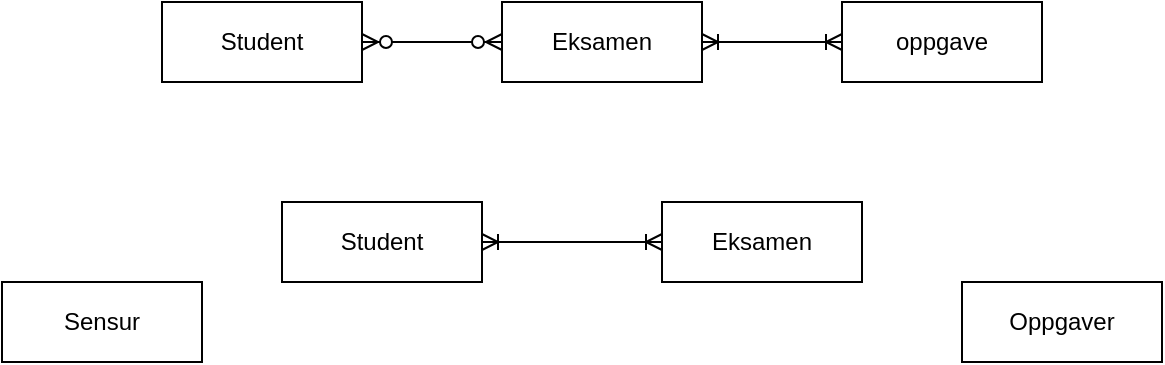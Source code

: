 <mxfile version="23.1.6" type="github">
  <diagram id="R2lEEEUBdFMjLlhIrx00" name="Page-1">
    <mxGraphModel dx="954" dy="515" grid="1" gridSize="10" guides="1" tooltips="1" connect="1" arrows="1" fold="1" page="1" pageScale="1" pageWidth="850" pageHeight="1100" math="0" shadow="0" extFonts="Permanent Marker^https://fonts.googleapis.com/css?family=Permanent+Marker">
      <root>
        <mxCell id="0" />
        <mxCell id="1" parent="0" />
        <mxCell id="1z7FCaSiBsVpx8_eQJGr-8" value="Student" style="whiteSpace=wrap;html=1;align=center;" vertex="1" parent="1">
          <mxGeometry x="200" y="20" width="100" height="40" as="geometry" />
        </mxCell>
        <mxCell id="1z7FCaSiBsVpx8_eQJGr-9" value="Eksamen" style="whiteSpace=wrap;html=1;align=center;" vertex="1" parent="1">
          <mxGeometry x="370" y="20" width="100" height="40" as="geometry" />
        </mxCell>
        <mxCell id="1z7FCaSiBsVpx8_eQJGr-11" value="oppgave" style="whiteSpace=wrap;html=1;align=center;" vertex="1" parent="1">
          <mxGeometry x="540" y="20" width="100" height="40" as="geometry" />
        </mxCell>
        <mxCell id="1z7FCaSiBsVpx8_eQJGr-14" value="" style="edgeStyle=entityRelationEdgeStyle;fontSize=12;html=1;endArrow=ERoneToMany;startArrow=ERoneToMany;rounded=0;exitX=1;exitY=0.5;exitDx=0;exitDy=0;entryX=0;entryY=0.5;entryDx=0;entryDy=0;" edge="1" parent="1" source="1z7FCaSiBsVpx8_eQJGr-9" target="1z7FCaSiBsVpx8_eQJGr-11">
          <mxGeometry width="100" height="100" relative="1" as="geometry">
            <mxPoint x="490" y="300" as="sourcePoint" />
            <mxPoint x="590" y="200" as="targetPoint" />
          </mxGeometry>
        </mxCell>
        <mxCell id="1z7FCaSiBsVpx8_eQJGr-67" value="Oppgaver" style="whiteSpace=wrap;html=1;align=center;" vertex="1" parent="1">
          <mxGeometry x="600" y="160" width="100" height="40" as="geometry" />
        </mxCell>
        <mxCell id="1z7FCaSiBsVpx8_eQJGr-68" value="Eksamen" style="whiteSpace=wrap;html=1;align=center;" vertex="1" parent="1">
          <mxGeometry x="450" y="120" width="100" height="40" as="geometry" />
        </mxCell>
        <mxCell id="1z7FCaSiBsVpx8_eQJGr-69" value="Sensur" style="whiteSpace=wrap;html=1;align=center;" vertex="1" parent="1">
          <mxGeometry x="120" y="160" width="100" height="40" as="geometry" />
        </mxCell>
        <mxCell id="1z7FCaSiBsVpx8_eQJGr-70" value="Student" style="whiteSpace=wrap;html=1;align=center;" vertex="1" parent="1">
          <mxGeometry x="260" y="120" width="100" height="40" as="geometry" />
        </mxCell>
        <mxCell id="1z7FCaSiBsVpx8_eQJGr-71" value="" style="edgeStyle=entityRelationEdgeStyle;fontSize=12;html=1;endArrow=ERoneToMany;startArrow=ERoneToMany;rounded=0;exitX=1;exitY=0.5;exitDx=0;exitDy=0;entryX=0;entryY=0.5;entryDx=0;entryDy=0;" edge="1" parent="1" source="1z7FCaSiBsVpx8_eQJGr-70" target="1z7FCaSiBsVpx8_eQJGr-68">
          <mxGeometry width="100" height="100" relative="1" as="geometry">
            <mxPoint x="350" y="240" as="sourcePoint" />
            <mxPoint x="450" y="140" as="targetPoint" />
          </mxGeometry>
        </mxCell>
        <mxCell id="1z7FCaSiBsVpx8_eQJGr-72" value="" style="edgeStyle=entityRelationEdgeStyle;fontSize=12;html=1;endArrow=ERzeroToMany;endFill=1;startArrow=ERzeroToMany;rounded=0;exitX=1;exitY=0.5;exitDx=0;exitDy=0;entryX=0;entryY=0.5;entryDx=0;entryDy=0;" edge="1" parent="1" source="1z7FCaSiBsVpx8_eQJGr-8" target="1z7FCaSiBsVpx8_eQJGr-9">
          <mxGeometry width="100" height="100" relative="1" as="geometry">
            <mxPoint x="350" y="280" as="sourcePoint" />
            <mxPoint x="450" y="180" as="targetPoint" />
          </mxGeometry>
        </mxCell>
      </root>
    </mxGraphModel>
  </diagram>
</mxfile>
